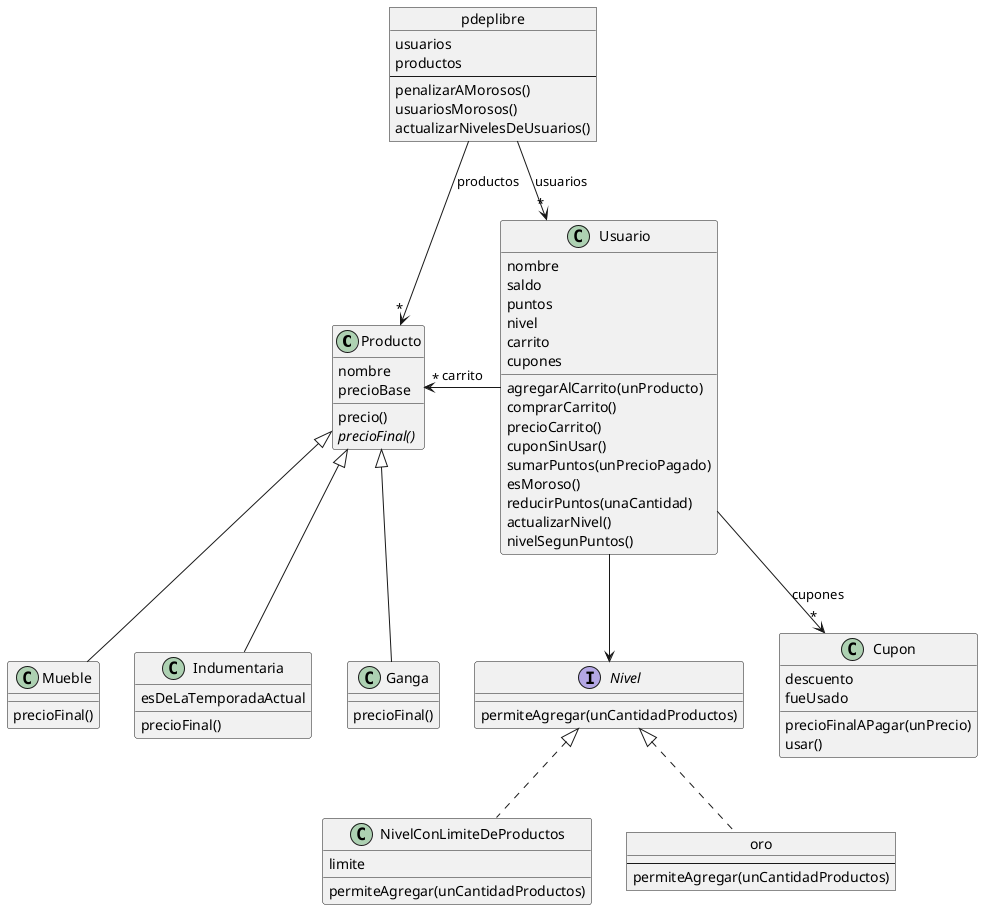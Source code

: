 @startuml
class Producto {
  nombre
  precioBase

  precio()
  {abstract} precioFinal()
}

class Mueble extends Producto {
  precioFinal()
}

class Indumentaria extends Producto {
  esDeLaTemporadaActual

  precioFinal()
}

class Ganga extends Producto {
  precioFinal()
}

class Cupon {
  descuento
  fueUsado

  precioFinalAPagar(unPrecio)
  usar()
}

class Usuario {
  nombre
  saldo
  puntos
  nivel
  carrito
  cupones

  agregarAlCarrito(unProducto)
  comprarCarrito()
  precioCarrito()
  cuponSinUsar()
  sumarPuntos(unPrecioPagado)
  esMoroso()
  reducirPuntos(unaCantidad)
  actualizarNivel()
  nivelSegunPuntos()
}

interface Nivel {
  permiteAgregar(unCantidadProductos)
}

class NivelConLimiteDeProductos implements Nivel {
  limite
  permiteAgregar(unCantidadProductos)
}

object oro {
  --
  permiteAgregar(unCantidadProductos)
}

object pdeplibre {
  usuarios
  productos
  --
  penalizarAMorosos()
  usuariosMorosos()
  actualizarNivelesDeUsuarios()
}

oro .u.|> Nivel
Usuario --> Nivel
Usuario -l-> "*" Producto : carrito
Usuario --> "*" Cupon : cupones
pdeplibre --> "*" Usuario : usuarios
pdeplibre --> "*" Producto : productos
@enduml
